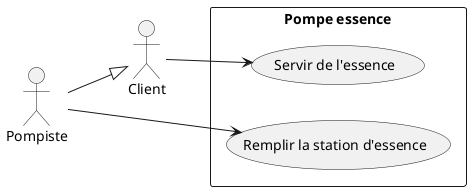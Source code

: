 @startuml
left to right direction
 
actor Client
actor Pompiste

 
rectangle "Pompe essence" {
    usecase "Servir de l'essence" as UC1
    usecase "Remplir la station d'essence" as UC2
}
 
Client --> UC1
Pompiste --> UC2

Pompiste --|> Client

@enduml
